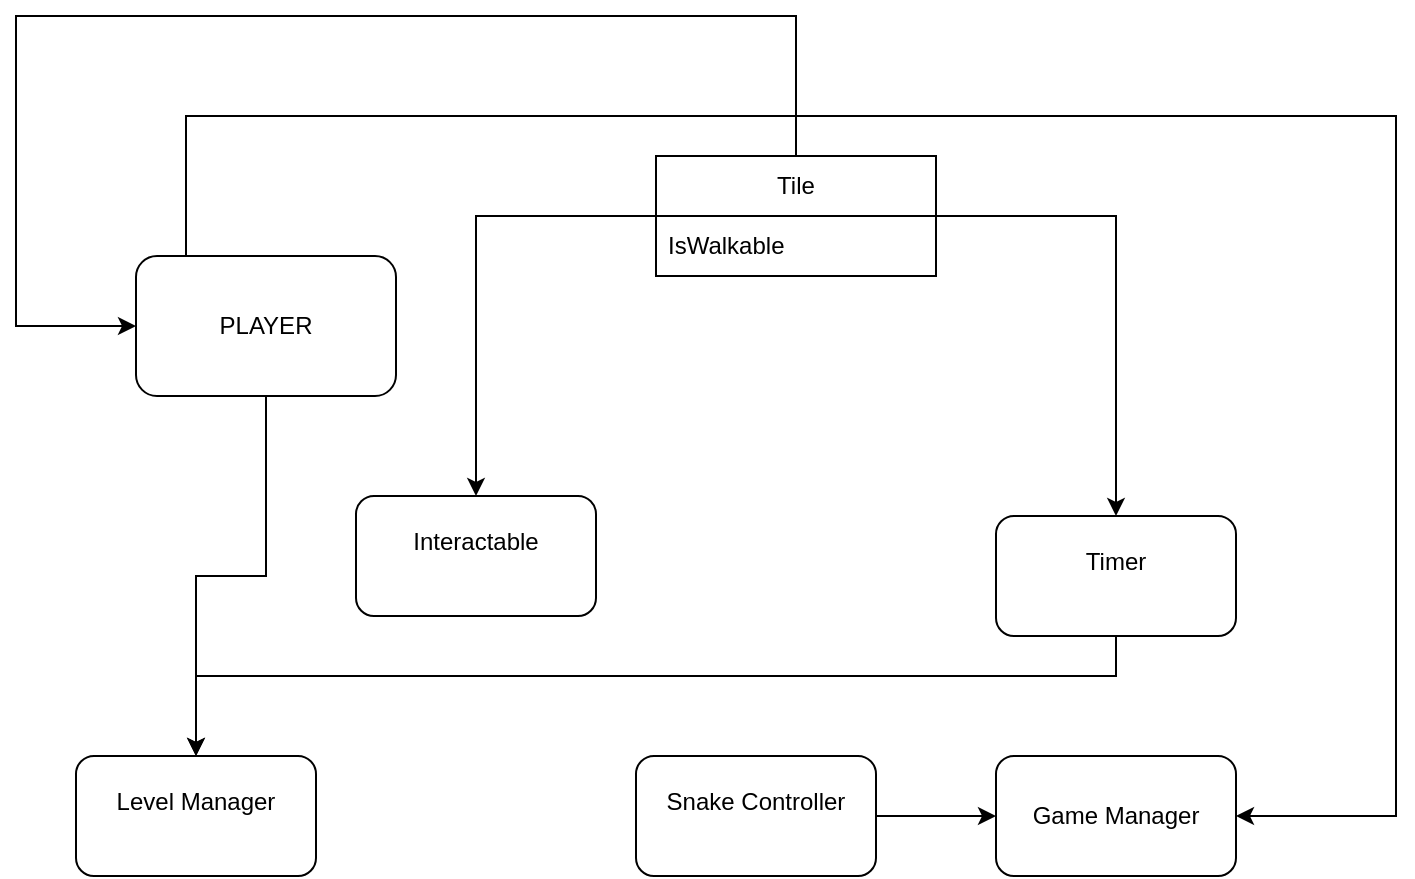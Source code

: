 <mxfile version="20.8.16" type="github">
  <diagram name="Pagina-1" id="eNxejhJkcg2oES6yqtC5">
    <mxGraphModel dx="875" dy="465" grid="1" gridSize="10" guides="1" tooltips="1" connect="1" arrows="1" fold="1" page="1" pageScale="1" pageWidth="827" pageHeight="1169" math="0" shadow="0">
      <root>
        <mxCell id="0" />
        <mxCell id="1" parent="0" />
        <mxCell id="p01Oh5X6uxGRXIhhT5J_-15" style="edgeStyle=orthogonalEdgeStyle;rounded=0;orthogonalLoop=1;jettySize=auto;html=1;" edge="1" parent="1" source="p01Oh5X6uxGRXIhhT5J_-1" target="p01Oh5X6uxGRXIhhT5J_-10">
          <mxGeometry relative="1" as="geometry" />
        </mxCell>
        <mxCell id="p01Oh5X6uxGRXIhhT5J_-16" style="edgeStyle=orthogonalEdgeStyle;rounded=0;orthogonalLoop=1;jettySize=auto;html=1;" edge="1" parent="1" source="p01Oh5X6uxGRXIhhT5J_-1" target="p01Oh5X6uxGRXIhhT5J_-12">
          <mxGeometry relative="1" as="geometry">
            <Array as="points">
              <mxPoint x="115" y="60" />
              <mxPoint x="720" y="60" />
              <mxPoint x="720" y="410" />
            </Array>
          </mxGeometry>
        </mxCell>
        <mxCell id="p01Oh5X6uxGRXIhhT5J_-1" value="PLAYER" style="rounded=1;whiteSpace=wrap;html=1;" vertex="1" parent="1">
          <mxGeometry x="90" y="130" width="130" height="70" as="geometry" />
        </mxCell>
        <mxCell id="p01Oh5X6uxGRXIhhT5J_-18" style="edgeStyle=orthogonalEdgeStyle;rounded=0;orthogonalLoop=1;jettySize=auto;html=1;" edge="1" parent="1" source="p01Oh5X6uxGRXIhhT5J_-6" target="p01Oh5X6uxGRXIhhT5J_-10">
          <mxGeometry relative="1" as="geometry">
            <Array as="points">
              <mxPoint x="580" y="340" />
              <mxPoint x="120" y="340" />
            </Array>
          </mxGeometry>
        </mxCell>
        <mxCell id="p01Oh5X6uxGRXIhhT5J_-6" value="&lt;div&gt;Timer&lt;/div&gt;&lt;div&gt;&lt;br&gt;&lt;/div&gt;" style="rounded=1;whiteSpace=wrap;html=1;" vertex="1" parent="1">
          <mxGeometry x="520" y="260" width="120" height="60" as="geometry" />
        </mxCell>
        <mxCell id="p01Oh5X6uxGRXIhhT5J_-8" value="&lt;div&gt;Interactable&lt;/div&gt;&lt;div&gt;&lt;br&gt;&lt;/div&gt;" style="rounded=1;whiteSpace=wrap;html=1;" vertex="1" parent="1">
          <mxGeometry x="200" y="250" width="120" height="60" as="geometry" />
        </mxCell>
        <mxCell id="p01Oh5X6uxGRXIhhT5J_-10" value="&lt;div&gt;Level Manager&lt;/div&gt;&lt;div&gt;&lt;br&gt;&lt;/div&gt;" style="rounded=1;whiteSpace=wrap;html=1;" vertex="1" parent="1">
          <mxGeometry x="60" y="380" width="120" height="60" as="geometry" />
        </mxCell>
        <mxCell id="p01Oh5X6uxGRXIhhT5J_-19" style="edgeStyle=orthogonalEdgeStyle;rounded=0;orthogonalLoop=1;jettySize=auto;html=1;" edge="1" parent="1" source="p01Oh5X6uxGRXIhhT5J_-11" target="p01Oh5X6uxGRXIhhT5J_-12">
          <mxGeometry relative="1" as="geometry" />
        </mxCell>
        <mxCell id="p01Oh5X6uxGRXIhhT5J_-11" value="&lt;div&gt;Snake Controller&lt;/div&gt;&lt;div&gt;&lt;br&gt;&lt;/div&gt;" style="rounded=1;whiteSpace=wrap;html=1;" vertex="1" parent="1">
          <mxGeometry x="340" y="380" width="120" height="60" as="geometry" />
        </mxCell>
        <mxCell id="p01Oh5X6uxGRXIhhT5J_-12" value="&lt;div&gt;Game Manager&lt;/div&gt;" style="rounded=1;whiteSpace=wrap;html=1;" vertex="1" parent="1">
          <mxGeometry x="520" y="380" width="120" height="60" as="geometry" />
        </mxCell>
        <mxCell id="p01Oh5X6uxGRXIhhT5J_-24" style="edgeStyle=orthogonalEdgeStyle;rounded=0;orthogonalLoop=1;jettySize=auto;html=1;" edge="1" parent="1" source="p01Oh5X6uxGRXIhhT5J_-20" target="p01Oh5X6uxGRXIhhT5J_-8">
          <mxGeometry relative="1" as="geometry" />
        </mxCell>
        <mxCell id="p01Oh5X6uxGRXIhhT5J_-25" style="edgeStyle=orthogonalEdgeStyle;rounded=0;orthogonalLoop=1;jettySize=auto;html=1;" edge="1" parent="1" source="p01Oh5X6uxGRXIhhT5J_-20" target="p01Oh5X6uxGRXIhhT5J_-6">
          <mxGeometry relative="1" as="geometry" />
        </mxCell>
        <mxCell id="p01Oh5X6uxGRXIhhT5J_-28" value="" style="edgeStyle=orthogonalEdgeStyle;rounded=0;orthogonalLoop=1;jettySize=auto;html=1;entryX=0;entryY=0.5;entryDx=0;entryDy=0;" edge="1" parent="1" source="p01Oh5X6uxGRXIhhT5J_-20" target="p01Oh5X6uxGRXIhhT5J_-1">
          <mxGeometry relative="1" as="geometry">
            <mxPoint x="40" y="170" as="targetPoint" />
            <Array as="points">
              <mxPoint x="420" y="10" />
              <mxPoint x="30" y="10" />
              <mxPoint x="30" y="165" />
            </Array>
          </mxGeometry>
        </mxCell>
        <mxCell id="p01Oh5X6uxGRXIhhT5J_-20" value="Tile" style="swimlane;fontStyle=0;childLayout=stackLayout;horizontal=1;startSize=30;horizontalStack=0;resizeParent=1;resizeParentMax=0;resizeLast=0;collapsible=1;marginBottom=0;whiteSpace=wrap;html=1;" vertex="1" parent="1">
          <mxGeometry x="350" y="80" width="140" height="60" as="geometry" />
        </mxCell>
        <mxCell id="p01Oh5X6uxGRXIhhT5J_-21" value="IsWalkable" style="text;strokeColor=none;fillColor=none;align=left;verticalAlign=middle;spacingLeft=4;spacingRight=4;overflow=hidden;points=[[0,0.5],[1,0.5]];portConstraint=eastwest;rotatable=0;whiteSpace=wrap;html=1;" vertex="1" parent="p01Oh5X6uxGRXIhhT5J_-20">
          <mxGeometry y="30" width="140" height="30" as="geometry" />
        </mxCell>
      </root>
    </mxGraphModel>
  </diagram>
</mxfile>
